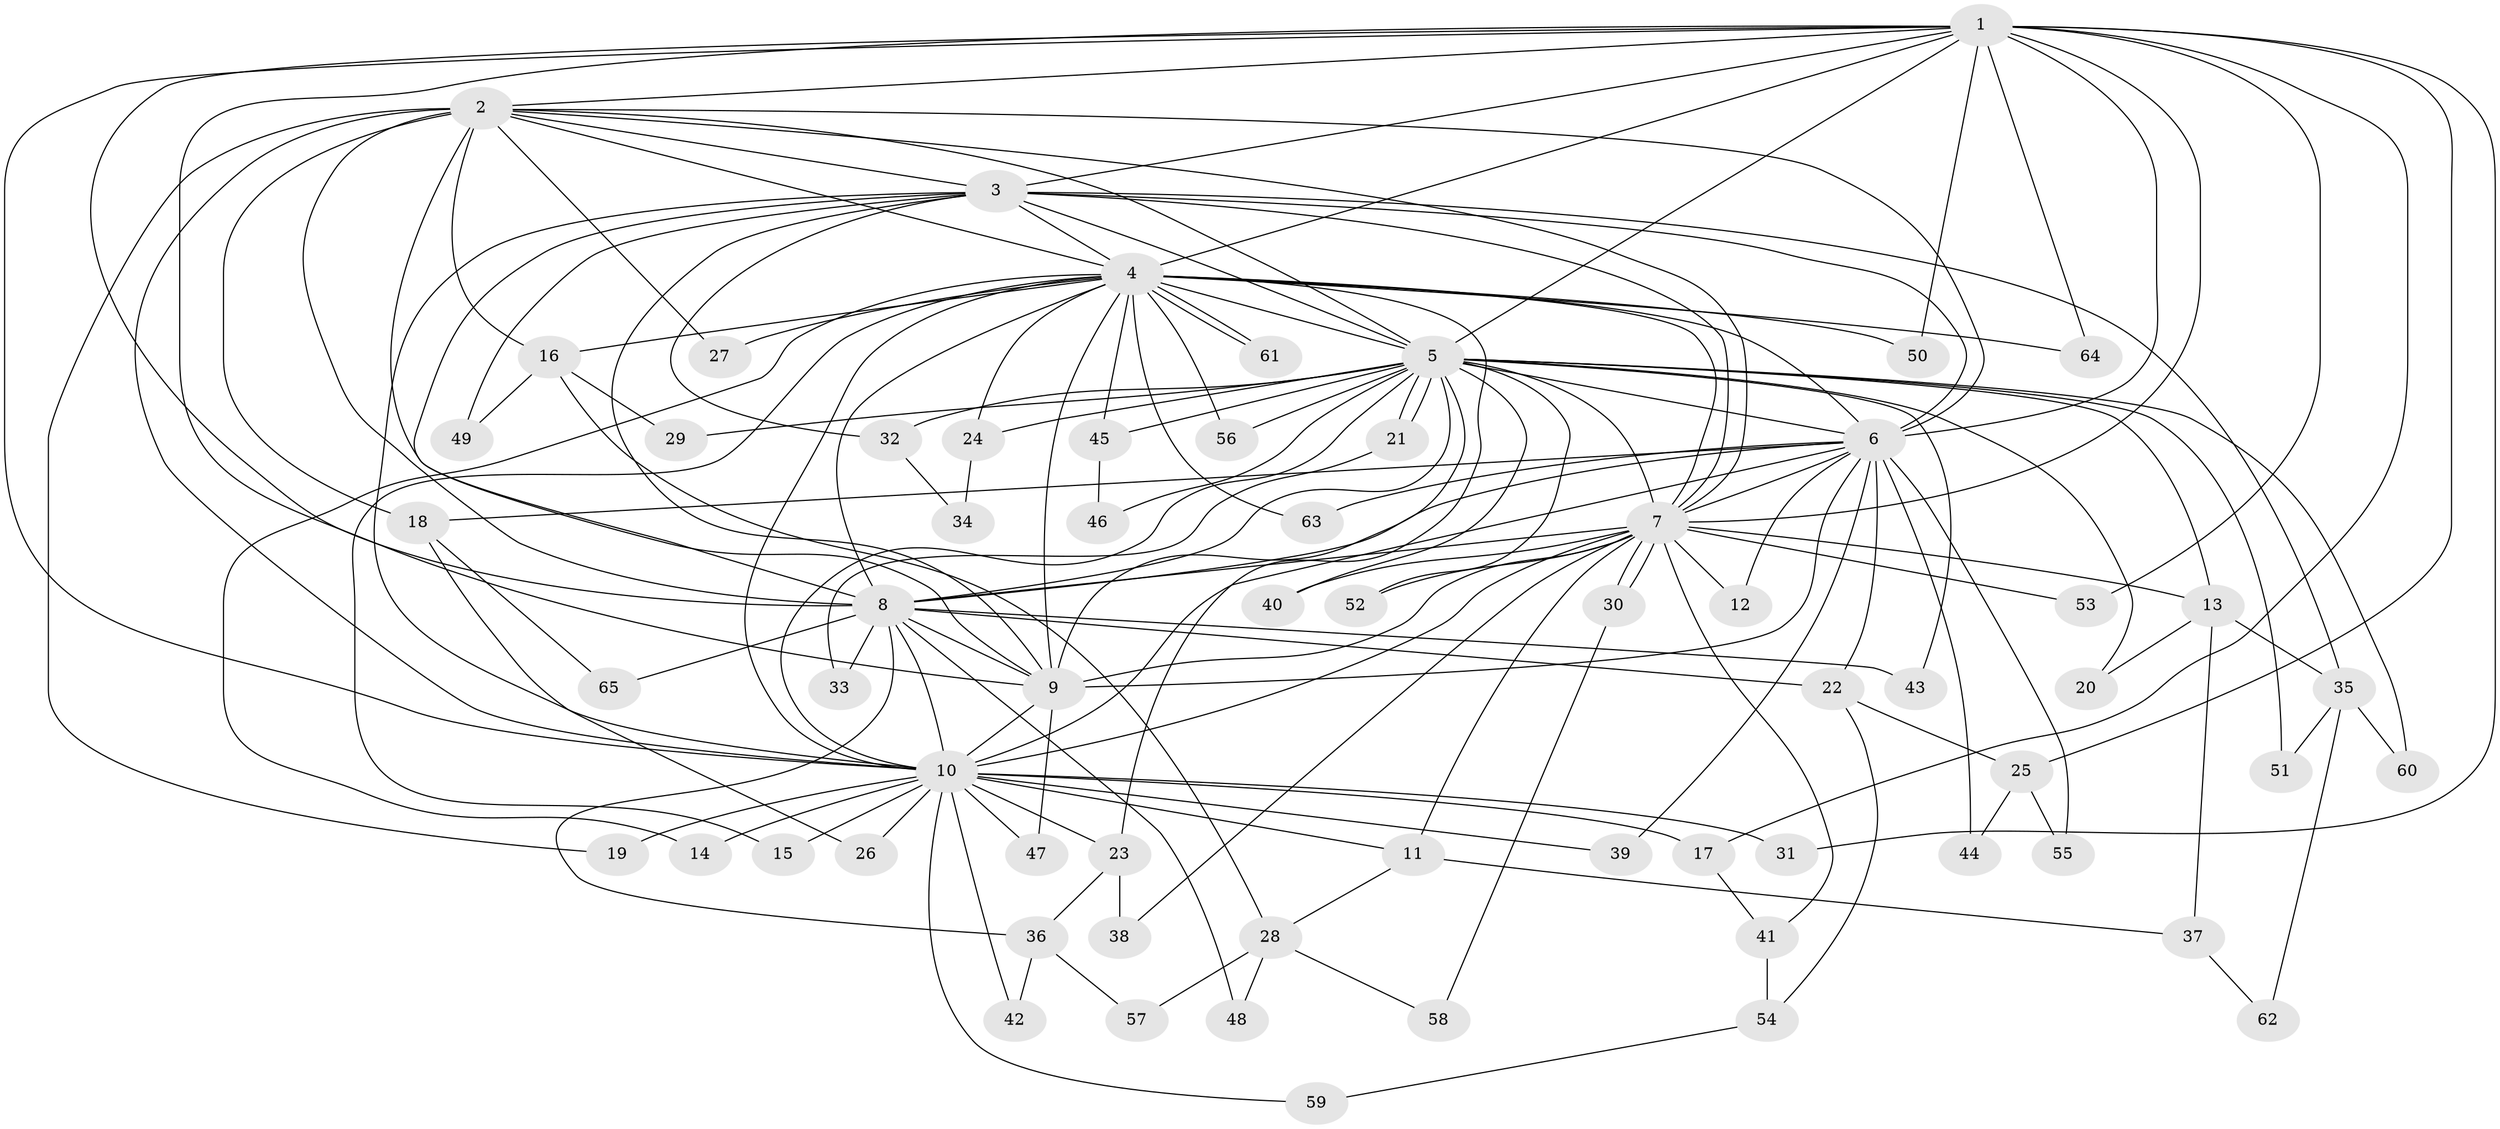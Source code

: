 // Generated by graph-tools (version 1.1) at 2025/34/03/09/25 02:34:50]
// undirected, 65 vertices, 155 edges
graph export_dot {
graph [start="1"]
  node [color=gray90,style=filled];
  1;
  2;
  3;
  4;
  5;
  6;
  7;
  8;
  9;
  10;
  11;
  12;
  13;
  14;
  15;
  16;
  17;
  18;
  19;
  20;
  21;
  22;
  23;
  24;
  25;
  26;
  27;
  28;
  29;
  30;
  31;
  32;
  33;
  34;
  35;
  36;
  37;
  38;
  39;
  40;
  41;
  42;
  43;
  44;
  45;
  46;
  47;
  48;
  49;
  50;
  51;
  52;
  53;
  54;
  55;
  56;
  57;
  58;
  59;
  60;
  61;
  62;
  63;
  64;
  65;
  1 -- 2;
  1 -- 3;
  1 -- 4;
  1 -- 5;
  1 -- 6;
  1 -- 7;
  1 -- 8;
  1 -- 9;
  1 -- 10;
  1 -- 17;
  1 -- 25;
  1 -- 31;
  1 -- 50;
  1 -- 53;
  1 -- 64;
  2 -- 3;
  2 -- 4;
  2 -- 5;
  2 -- 6;
  2 -- 7;
  2 -- 8;
  2 -- 9;
  2 -- 10;
  2 -- 16;
  2 -- 18;
  2 -- 19;
  2 -- 27;
  3 -- 4;
  3 -- 5;
  3 -- 6;
  3 -- 7;
  3 -- 8;
  3 -- 9;
  3 -- 10;
  3 -- 32;
  3 -- 35;
  3 -- 49;
  4 -- 5;
  4 -- 6;
  4 -- 7;
  4 -- 8;
  4 -- 9;
  4 -- 10;
  4 -- 14;
  4 -- 15;
  4 -- 16;
  4 -- 23;
  4 -- 24;
  4 -- 27;
  4 -- 45;
  4 -- 50;
  4 -- 56;
  4 -- 61;
  4 -- 61;
  4 -- 63;
  4 -- 64;
  5 -- 6;
  5 -- 7;
  5 -- 8;
  5 -- 9;
  5 -- 10;
  5 -- 13;
  5 -- 20;
  5 -- 21;
  5 -- 21;
  5 -- 24;
  5 -- 29;
  5 -- 32;
  5 -- 40;
  5 -- 43;
  5 -- 45;
  5 -- 46;
  5 -- 51;
  5 -- 52;
  5 -- 56;
  5 -- 60;
  6 -- 7;
  6 -- 8;
  6 -- 9;
  6 -- 10;
  6 -- 12;
  6 -- 18;
  6 -- 22;
  6 -- 39;
  6 -- 44;
  6 -- 55;
  6 -- 63;
  7 -- 8;
  7 -- 9;
  7 -- 10;
  7 -- 11;
  7 -- 12;
  7 -- 13;
  7 -- 30;
  7 -- 30;
  7 -- 38;
  7 -- 40;
  7 -- 41;
  7 -- 52;
  7 -- 53;
  8 -- 9;
  8 -- 10;
  8 -- 22;
  8 -- 33;
  8 -- 36;
  8 -- 43;
  8 -- 48;
  8 -- 65;
  9 -- 10;
  9 -- 47;
  10 -- 11;
  10 -- 14;
  10 -- 15;
  10 -- 17;
  10 -- 19;
  10 -- 23;
  10 -- 26;
  10 -- 31;
  10 -- 39;
  10 -- 42;
  10 -- 47;
  10 -- 59;
  11 -- 28;
  11 -- 37;
  13 -- 20;
  13 -- 35;
  13 -- 37;
  16 -- 28;
  16 -- 29;
  16 -- 49;
  17 -- 41;
  18 -- 26;
  18 -- 65;
  21 -- 33;
  22 -- 25;
  22 -- 54;
  23 -- 36;
  23 -- 38;
  24 -- 34;
  25 -- 44;
  25 -- 55;
  28 -- 48;
  28 -- 57;
  28 -- 58;
  30 -- 58;
  32 -- 34;
  35 -- 51;
  35 -- 60;
  35 -- 62;
  36 -- 42;
  36 -- 57;
  37 -- 62;
  41 -- 54;
  45 -- 46;
  54 -- 59;
}
